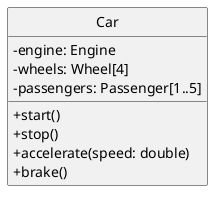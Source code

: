 @startuml
hide circle
skinparam classAttributeIconSize 0

class Car {
  - engine: Engine
  - wheels: Wheel[4]
  - passengers: Passenger[1..5]
  + start()
  + stop()
  + accelerate(speed: double)
  + brake()
}
@enduml